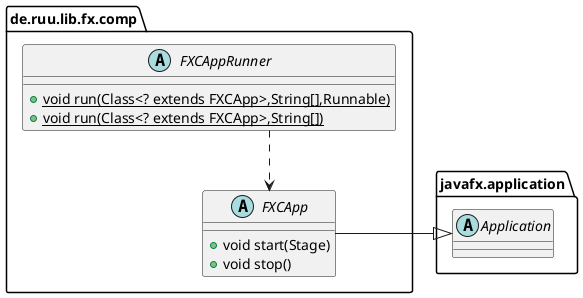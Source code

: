 @startuml FX Comp Architecture
''''''''''
' settings
''''''''''
'  left to right direction
'  top to bottom direction
  skinparam linetype ortho
  ' avoids nesting of packages
  set separator none
  package de.ruu.lib.fx.comp
  {
	abstract class FXCApp
	{
		+ void start(Stage)
		+ void stop()
	}

	abstract class FXCAppRunner
	{
		+ {static} void run(Class<? extends FXCApp>,String[],Runnable)
		+ {static} void run(Class<? extends FXCApp>,String[])
	}
  }
  package javafx.application
  {
  	abstract class Application
  }
  FXCApp       -|> Application
  FXCAppRunner ..> FXCApp
@enduml